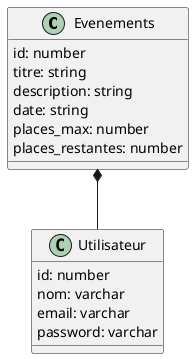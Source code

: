 @startuml
Evenements *-- Utilisateur
class Evenements {
    id: number
    titre: string
    description: string
    date: string
    places_max: number
    places_restantes: number
}

class Utilisateur {
    id: number
    nom: varchar
    email: varchar
    password: varchar
}
@enduml
